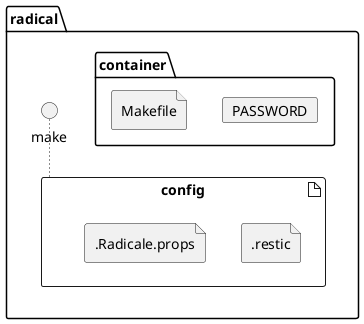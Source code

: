 @startuml
package "radical" {
  interface make

  artifact "config" {
    file ".restic"
    file ".Radicale.props"
  }

  package "container" {
    card "PASSWORD"
    file Makefile
  }
}

make ~~ config
@enduml
